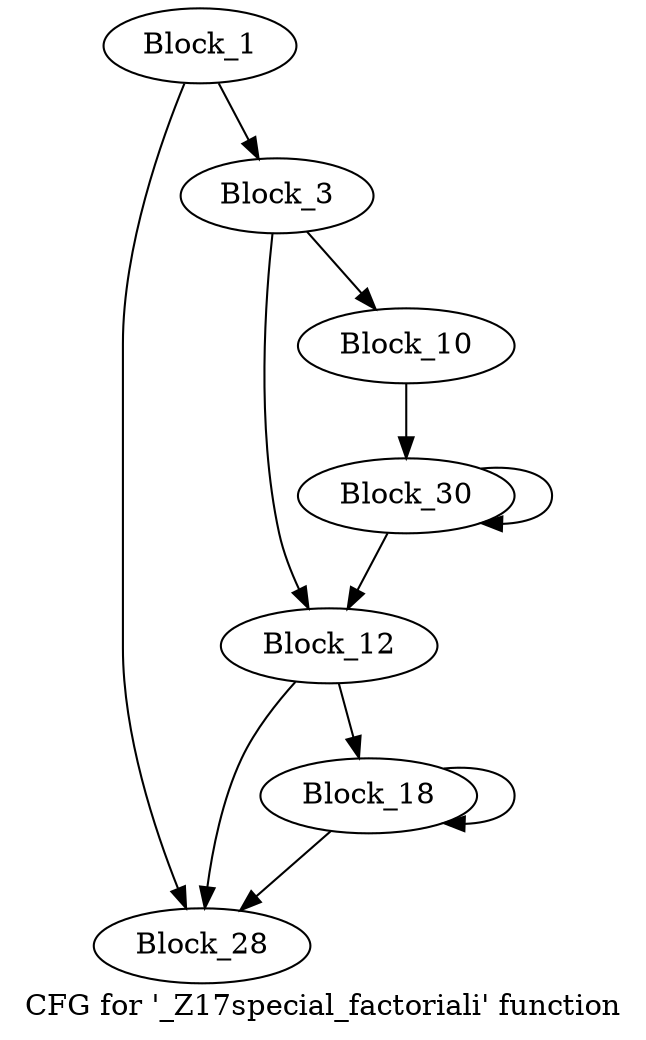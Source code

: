 digraph "CFG for '_Z17special_factoriali' function" {
	label="CFG for '_Z17special_factoriali' function";

	block_1 [label="Block_1"];
	block_1:s0 -> block_28;
	block_1:s1 -> block_3;
	block_3 [label="Block_3"];
	block_3:s0 -> block_12;
	block_3:s1 -> block_10;
	block_10 [label="Block_10"];
	block_10 -> block_30;
	block_12 [label="Block_12"];
	block_12:s0 -> block_28;
	block_12:s1 -> block_18;
	block_18 [label="Block_18"];
	block_18:s0 -> block_28;
	block_18:s1 -> block_18;
	block_28 [label="Block_28"];
	block_30 [label="Block_30"];
	block_30:s0 -> block_12;
	block_30:s1 -> block_30;
}

